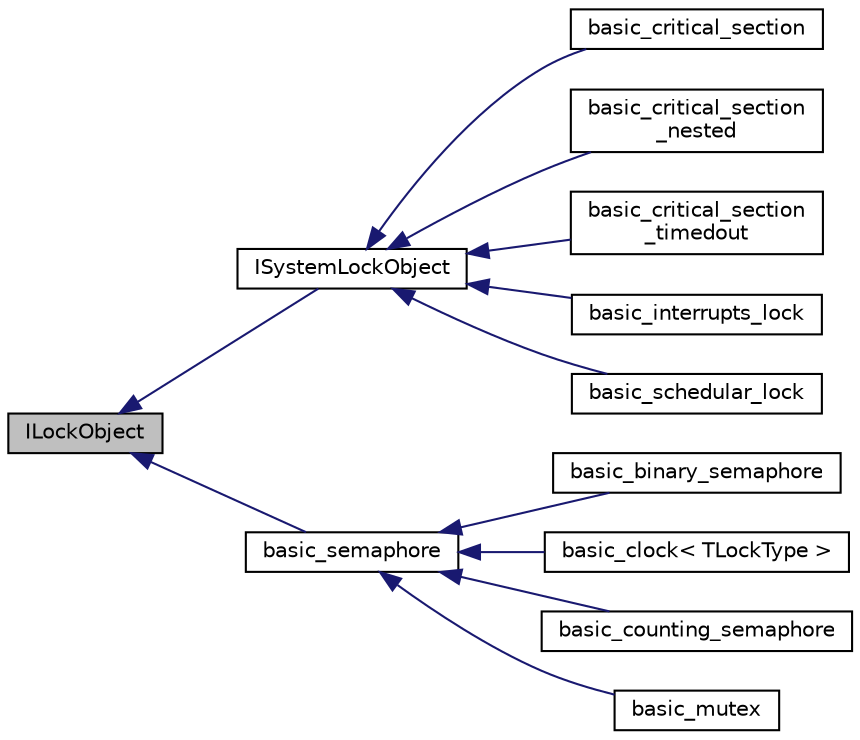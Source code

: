 digraph "ILockObject"
{
 // LATEX_PDF_SIZE
  edge [fontname="Helvetica",fontsize="10",labelfontname="Helvetica",labelfontsize="10"];
  node [fontname="Helvetica",fontsize="10",shape=record];
  rankdir="LR";
  Node1 [label="ILockObject",height=0.2,width=0.4,color="black", fillcolor="grey75", style="filled", fontcolor="black",tooltip=" "];
  Node1 -> Node2 [dir="back",color="midnightblue",fontsize="10",style="solid",fontname="Helvetica"];
  Node2 [label="ISystemLockObject",height=0.2,width=0.4,color="black", fillcolor="white", style="filled",URL="$class_i_system_lock_object.html",tooltip=" "];
  Node2 -> Node3 [dir="back",color="midnightblue",fontsize="10",style="solid",fontname="Helvetica"];
  Node3 [label="basic_critical_section",height=0.2,width=0.4,color="black", fillcolor="white", style="filled",URL="$classbasic__critical__section.html",tooltip=" "];
  Node2 -> Node4 [dir="back",color="midnightblue",fontsize="10",style="solid",fontname="Helvetica"];
  Node4 [label="basic_critical_section\l_nested",height=0.2,width=0.4,color="black", fillcolor="white", style="filled",URL="$classbasic__critical__section__nested.html",tooltip=" "];
  Node2 -> Node5 [dir="back",color="midnightblue",fontsize="10",style="solid",fontname="Helvetica"];
  Node5 [label="basic_critical_section\l_timedout",height=0.2,width=0.4,color="black", fillcolor="white", style="filled",URL="$classbasic__critical__section__timedout.html",tooltip=" "];
  Node2 -> Node6 [dir="back",color="midnightblue",fontsize="10",style="solid",fontname="Helvetica"];
  Node6 [label="basic_interrupts_lock",height=0.2,width=0.4,color="black", fillcolor="white", style="filled",URL="$classbasic__interrupts__lock.html",tooltip=" "];
  Node2 -> Node7 [dir="back",color="midnightblue",fontsize="10",style="solid",fontname="Helvetica"];
  Node7 [label="basic_schedular_lock",height=0.2,width=0.4,color="black", fillcolor="white", style="filled",URL="$classbasic__schedular__lock.html",tooltip=" "];
  Node1 -> Node8 [dir="back",color="midnightblue",fontsize="10",style="solid",fontname="Helvetica"];
  Node8 [label="basic_semaphore",height=0.2,width=0.4,color="black", fillcolor="white", style="filled",URL="$classbasic__semaphore.html",tooltip=" "];
  Node8 -> Node9 [dir="back",color="midnightblue",fontsize="10",style="solid",fontname="Helvetica"];
  Node9 [label="basic_binary_semaphore",height=0.2,width=0.4,color="black", fillcolor="white", style="filled",URL="$classbasic__binary__semaphore.html",tooltip=" "];
  Node8 -> Node10 [dir="back",color="midnightblue",fontsize="10",style="solid",fontname="Helvetica"];
  Node10 [label="basic_clock\< TLockType \>",height=0.2,width=0.4,color="black", fillcolor="white", style="filled",URL="$classbasic__clock.html",tooltip=" "];
  Node8 -> Node11 [dir="back",color="midnightblue",fontsize="10",style="solid",fontname="Helvetica"];
  Node11 [label="basic_counting_semaphore",height=0.2,width=0.4,color="black", fillcolor="white", style="filled",URL="$classbasic__counting__semaphore.html",tooltip=" "];
  Node8 -> Node12 [dir="back",color="midnightblue",fontsize="10",style="solid",fontname="Helvetica"];
  Node12 [label="basic_mutex",height=0.2,width=0.4,color="black", fillcolor="white", style="filled",URL="$classbasic__mutex.html",tooltip=" "];
}
